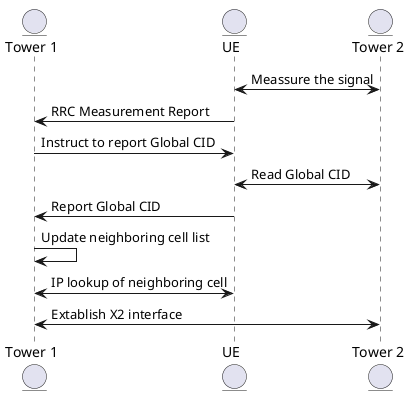 @startuml
entity "Tower 1"
entity UE
entity "Tower 2"


"Tower 2" <-> UE: Meassure the signal
UE -> "Tower 1": RRC Measurement Report
"Tower 1" -> UE: Instruct to report Global CID
UE <-> "Tower 2": Read Global CID
UE -> "Tower 1": Report Global CID
"Tower 1" -> "Tower 1": Update neighboring cell list
"Tower 1" <-> UE: IP lookup of neighboring cell
"Tower 1" <-> "Tower 2": Extablish X2 interface
@enduml
